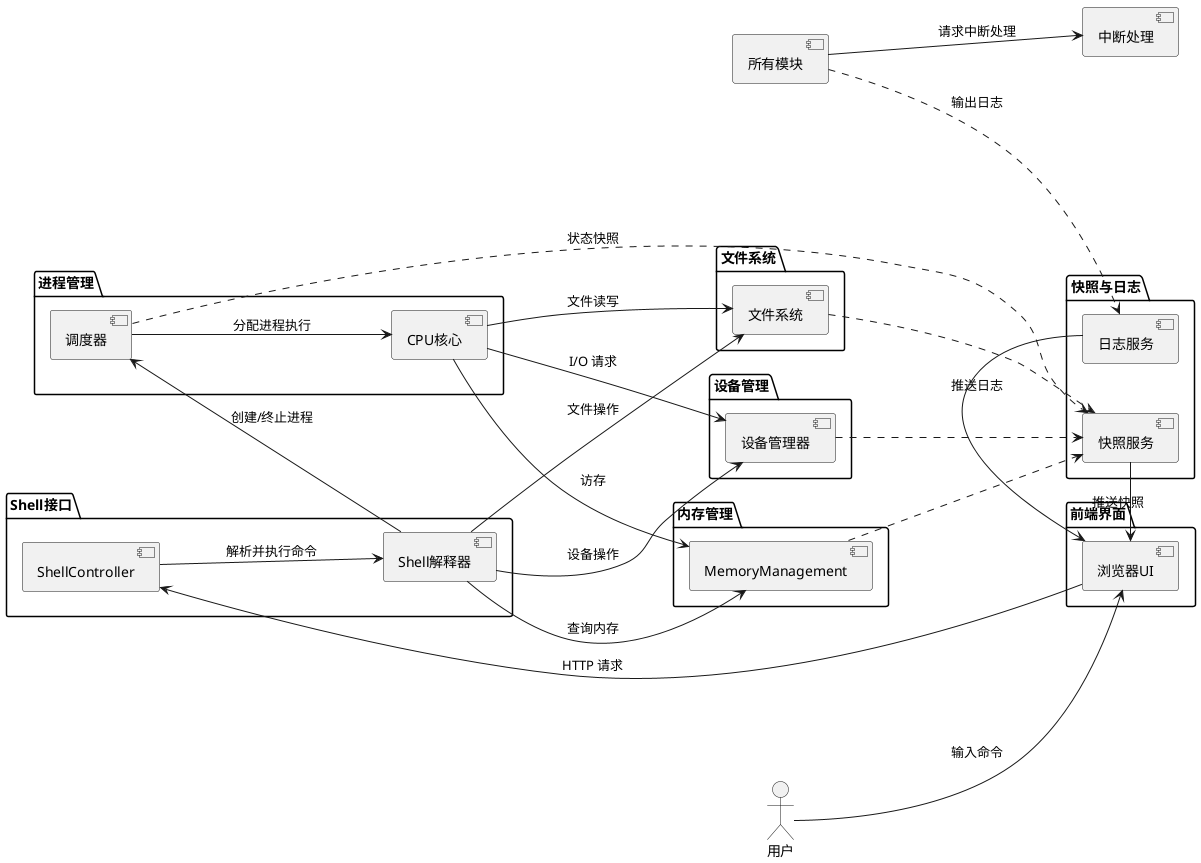 @startuml
left to right direction
skinparam nodesep 50
skinparam ranksep 130


actor "用户" as user

package "前端界面" {
  [浏览器UI] as UI
}

package "Shell接口" {
  [ShellController] as shellCtl
  [Shell解释器] as shell
}

package "进程管理" {
  [调度器] as sched
  [CPU核心] as cpu
}

package "内存管理" {
  [MemoryManagement] as memMgmt
}

package "文件系统" {
  [文件系统] as fs
}

package "设备管理" {
  [设备管理器] as devMgr
}

package "快照与日志" {
  [快照服务] as snapEmit
  [日志服务] as logEmit
}

' 用户与系统交互
user --> UI : 输入命令
UI --> shellCtl : HTTP 请求
shellCtl --> shell : 解析并执行命令

' Shell 请求模块服务
shell --> sched : 创建/终止进程
shell --> memMgmt : 查询内存
shell --> fs : 文件操作
shell --> devMgr : 设备操作

' CPU 执行进程
sched --> cpu : 分配进程执行
cpu --> memMgmt : 访存
cpu --> fs : 文件读写
cpu --> devMgr : I/O 请求

' 日志与快照
sched ..> snapEmit : 状态快照
memMgmt ..> snapEmit
fs ..> snapEmit
devMgr ..> snapEmit
[所有模块] ..> logEmit : 输出日志
[所有模块] --> [中断处理] : 请求中断处理
logEmit -> UI : 推送日志
snapEmit -> UI : 推送快照
@enduml
